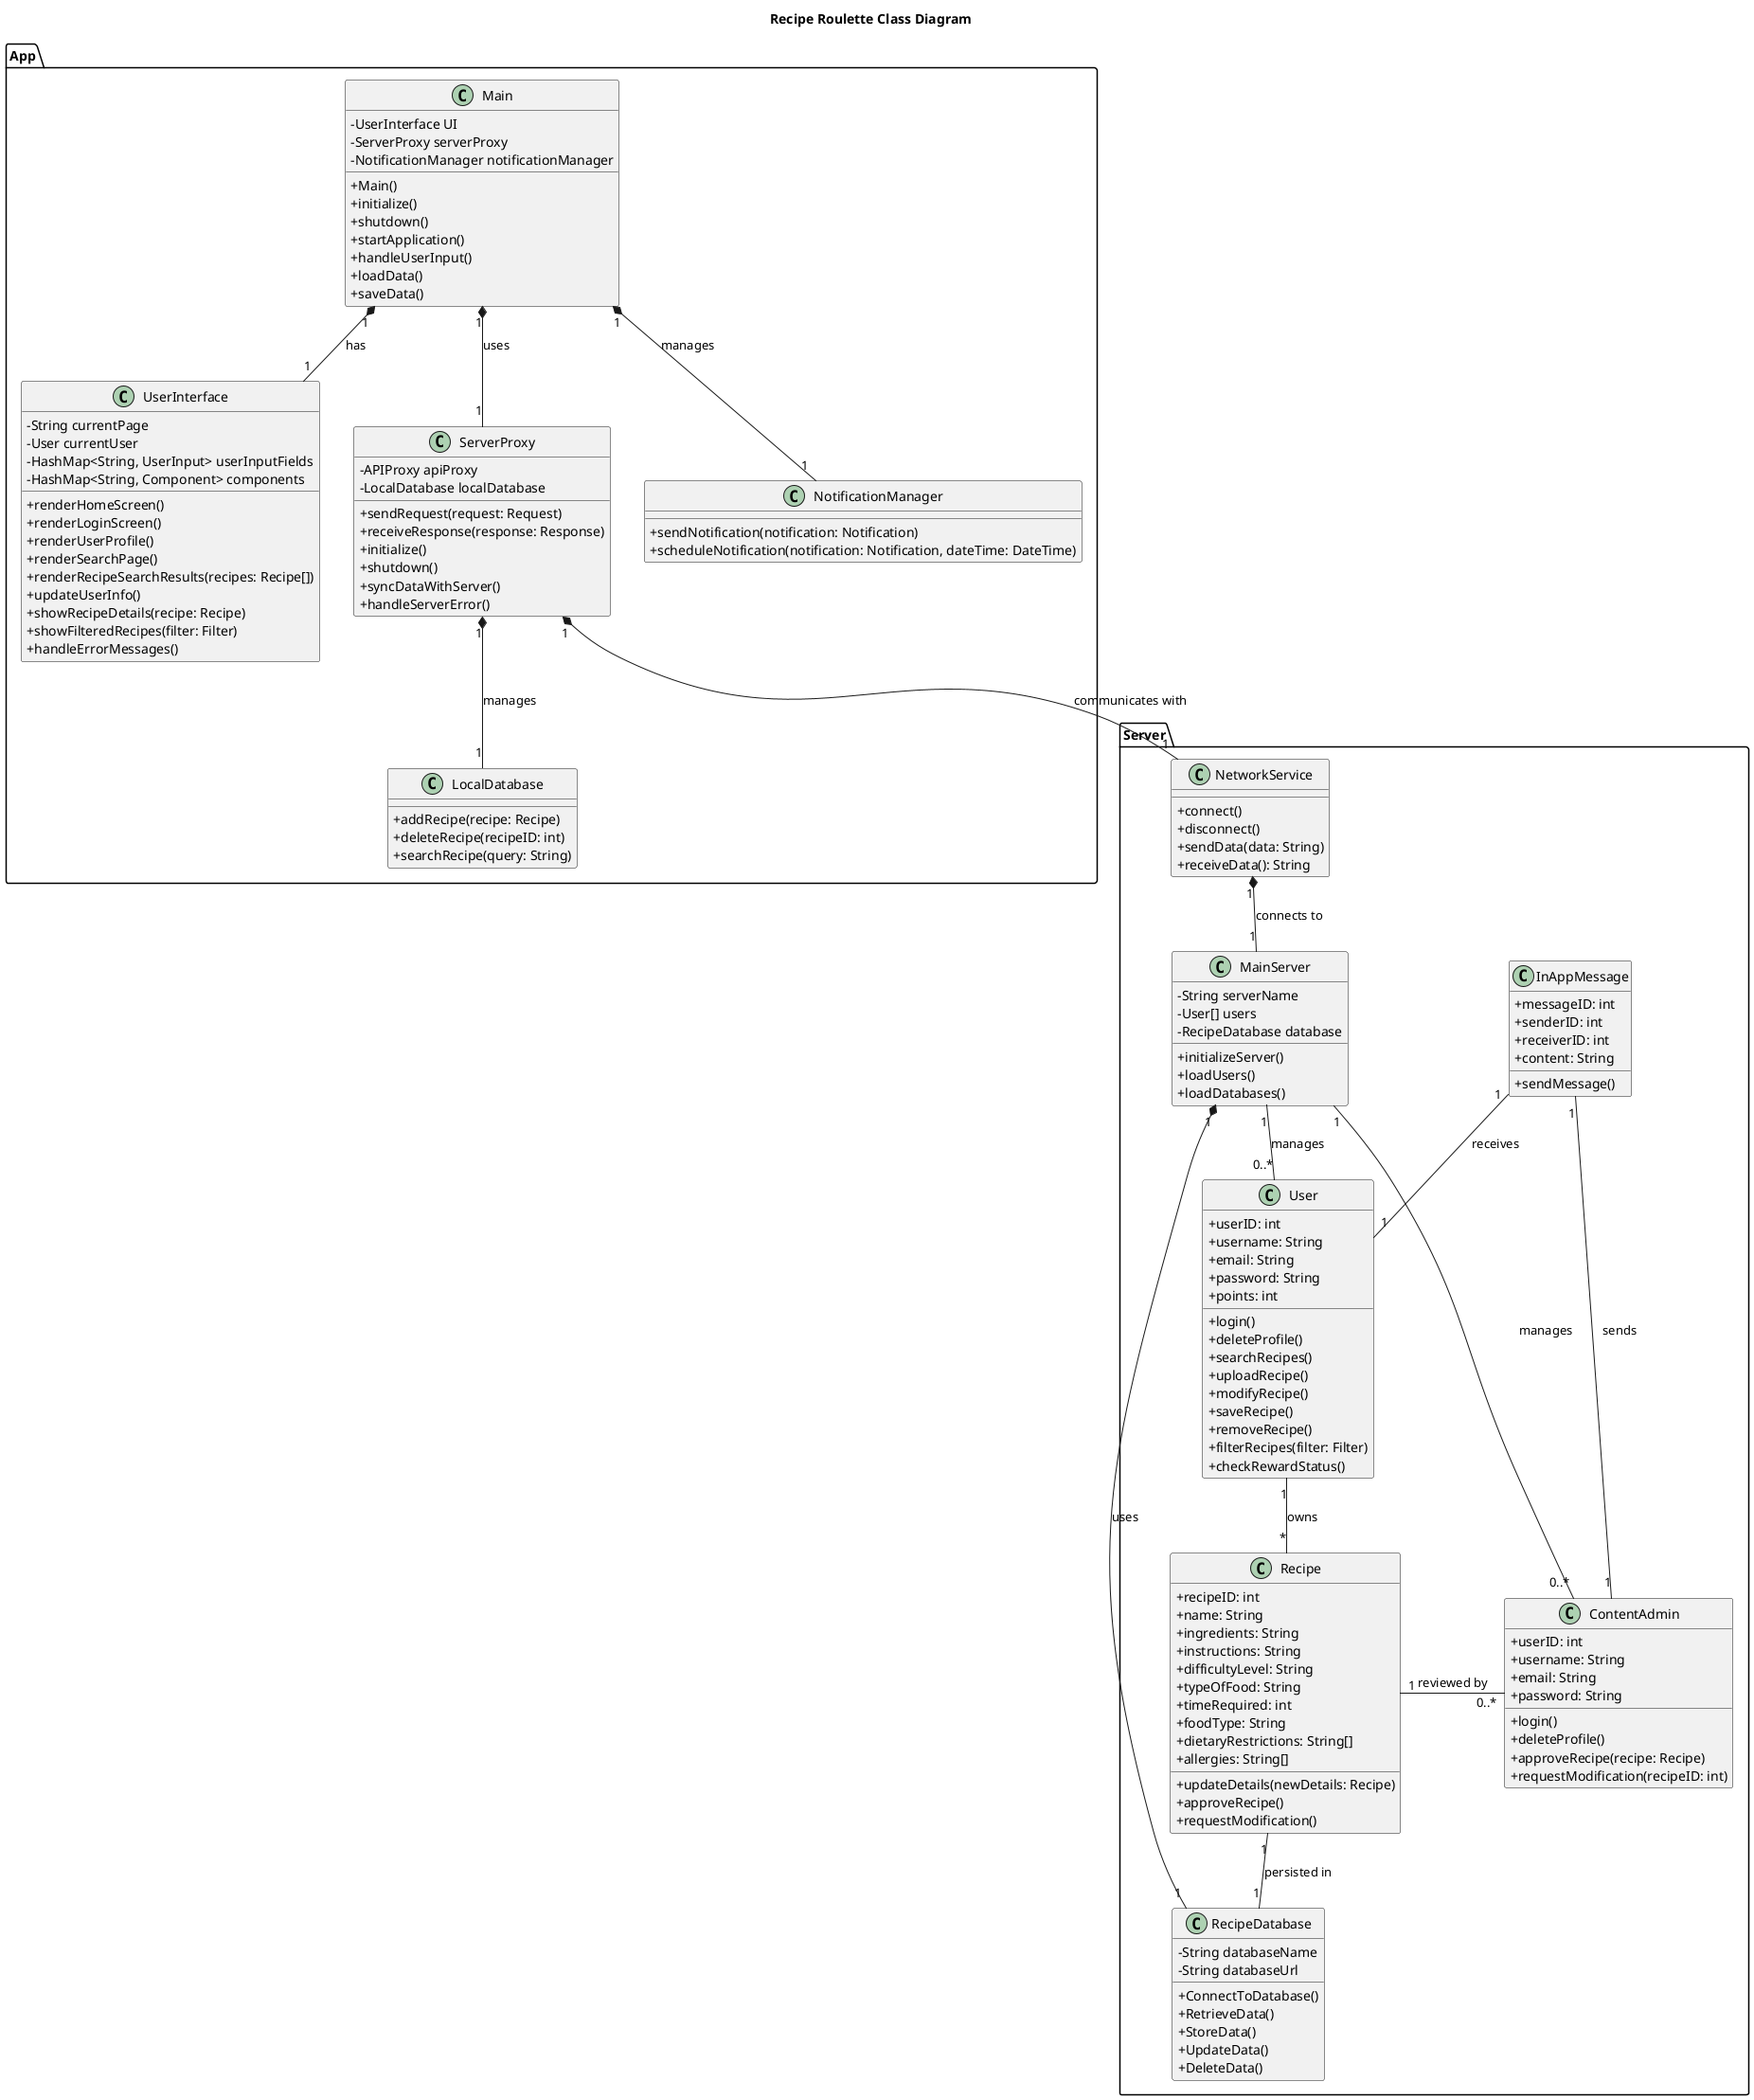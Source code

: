 @startuml
skinparam classAttributeIconSize 0
Title: Recipe Roulette Class Diagram

package "App" {

    class Main {
        - UserInterface UI
        - ServerProxy serverProxy
        - NotificationManager notificationManager
        +Main()
        +initialize()
        +shutdown()
        +startApplication()
        +handleUserInput()
        +loadData()
        +saveData()
    }

    class UserInterface {
        -String currentPage
        -User currentUser
        -HashMap<String, UserInput> userInputFields
        -HashMap<String, Component> components
        + renderHomeScreen()
        + renderLoginScreen()
        + renderUserProfile()
        + renderSearchPage()
        + renderRecipeSearchResults(recipes: Recipe[])
        + updateUserInfo()
        + showRecipeDetails(recipe: Recipe)
        + showFilteredRecipes(filter: Filter)
        + handleErrorMessages()
    }

    class ServerProxy {
        - APIProxy apiProxy
        - LocalDatabase localDatabase
        + sendRequest(request: Request)
        + receiveResponse(response: Response)
        + initialize()
        + shutdown()
        + syncDataWithServer()
        + handleServerError()
    }


    class LocalDatabase {
        + addRecipe(recipe: Recipe)
        + deleteRecipe(recipeID: int)
        + searchRecipe(query: String)
    }

    class NotificationManager {
        + sendNotification(notification: Notification)
        + scheduleNotification(notification: Notification, dateTime: DateTime)
    }

    Main "1" *-- "1" UserInterface : "has"
    Main "1" *-- "1" ServerProxy : "uses"
    Main "1" *-- "1" NotificationManager : "manages"
    ServerProxy "1" *-- "1" LocalDatabase : "manages"
}

package "Server" {

    class MainServer {
        -String serverName
        -User[] users
        -RecipeDatabase database
        +initializeServer()
        +loadUsers()
        +loadDatabases()
    }

    class User {
        +userID: int
        +username: String
        +email: String
        +password: String
        +points: int
        +login()
        +deleteProfile()
        +searchRecipes()
        +uploadRecipe()
        +modifyRecipe()
        +saveRecipe()
        +removeRecipe()
        +filterRecipes(filter: Filter)
        +checkRewardStatus()
    }

    class Recipe {
        +recipeID: int
        +name: String
        +ingredients: String
        +instructions: String
        +difficultyLevel: String
        +typeOfFood: String
        +timeRequired: int
        +foodType: String
        +dietaryRestrictions: String[]
        +allergies: String[]
        +updateDetails(newDetails: Recipe)
        +approveRecipe()
        +requestModification()
    }

    class ContentAdmin {
        +userID: int
        +username: String
        +email: String
        +password: String
        +login()
        +deleteProfile()
        +approveRecipe(recipe: Recipe)
        +requestModification(recipeID: int)
    }

    class InAppMessage {
        +messageID: int
        +senderID: int
        +receiverID: int
        +content: String
        +sendMessage()
    }

    class RecipeDatabase {
        -String databaseName
        -String databaseUrl
        +ConnectToDatabase()
        +RetrieveData()
        +StoreData()
        +UpdateData()
        +DeleteData()
    }

    class NetworkService {
        +connect()
        +disconnect()
        +sendData(data: String)
        +receiveData(): String
    }

    MainServer "1" -- "0..*" User : "manages"
    MainServer "1" -- "0..*" ContentAdmin : "manages"
    User "1" -- "*" Recipe : "owns"
    Recipe "1" -right- "0..*" ContentAdmin : "reviewed by"
    Recipe "1" -- "1" RecipeDatabase : "persisted in"
    InAppMessage "1" -- "1" ContentAdmin : "sends"
    InAppMessage "1" -- "1" User : "receives"
    MainServer "1" *-- "1" RecipeDatabase : "uses"
    ServerProxy "1" *-- "1" NetworkService : "communicates with"
    NetworkService "1" *-- "1" MainServer : "connects to"
}

@enduml
